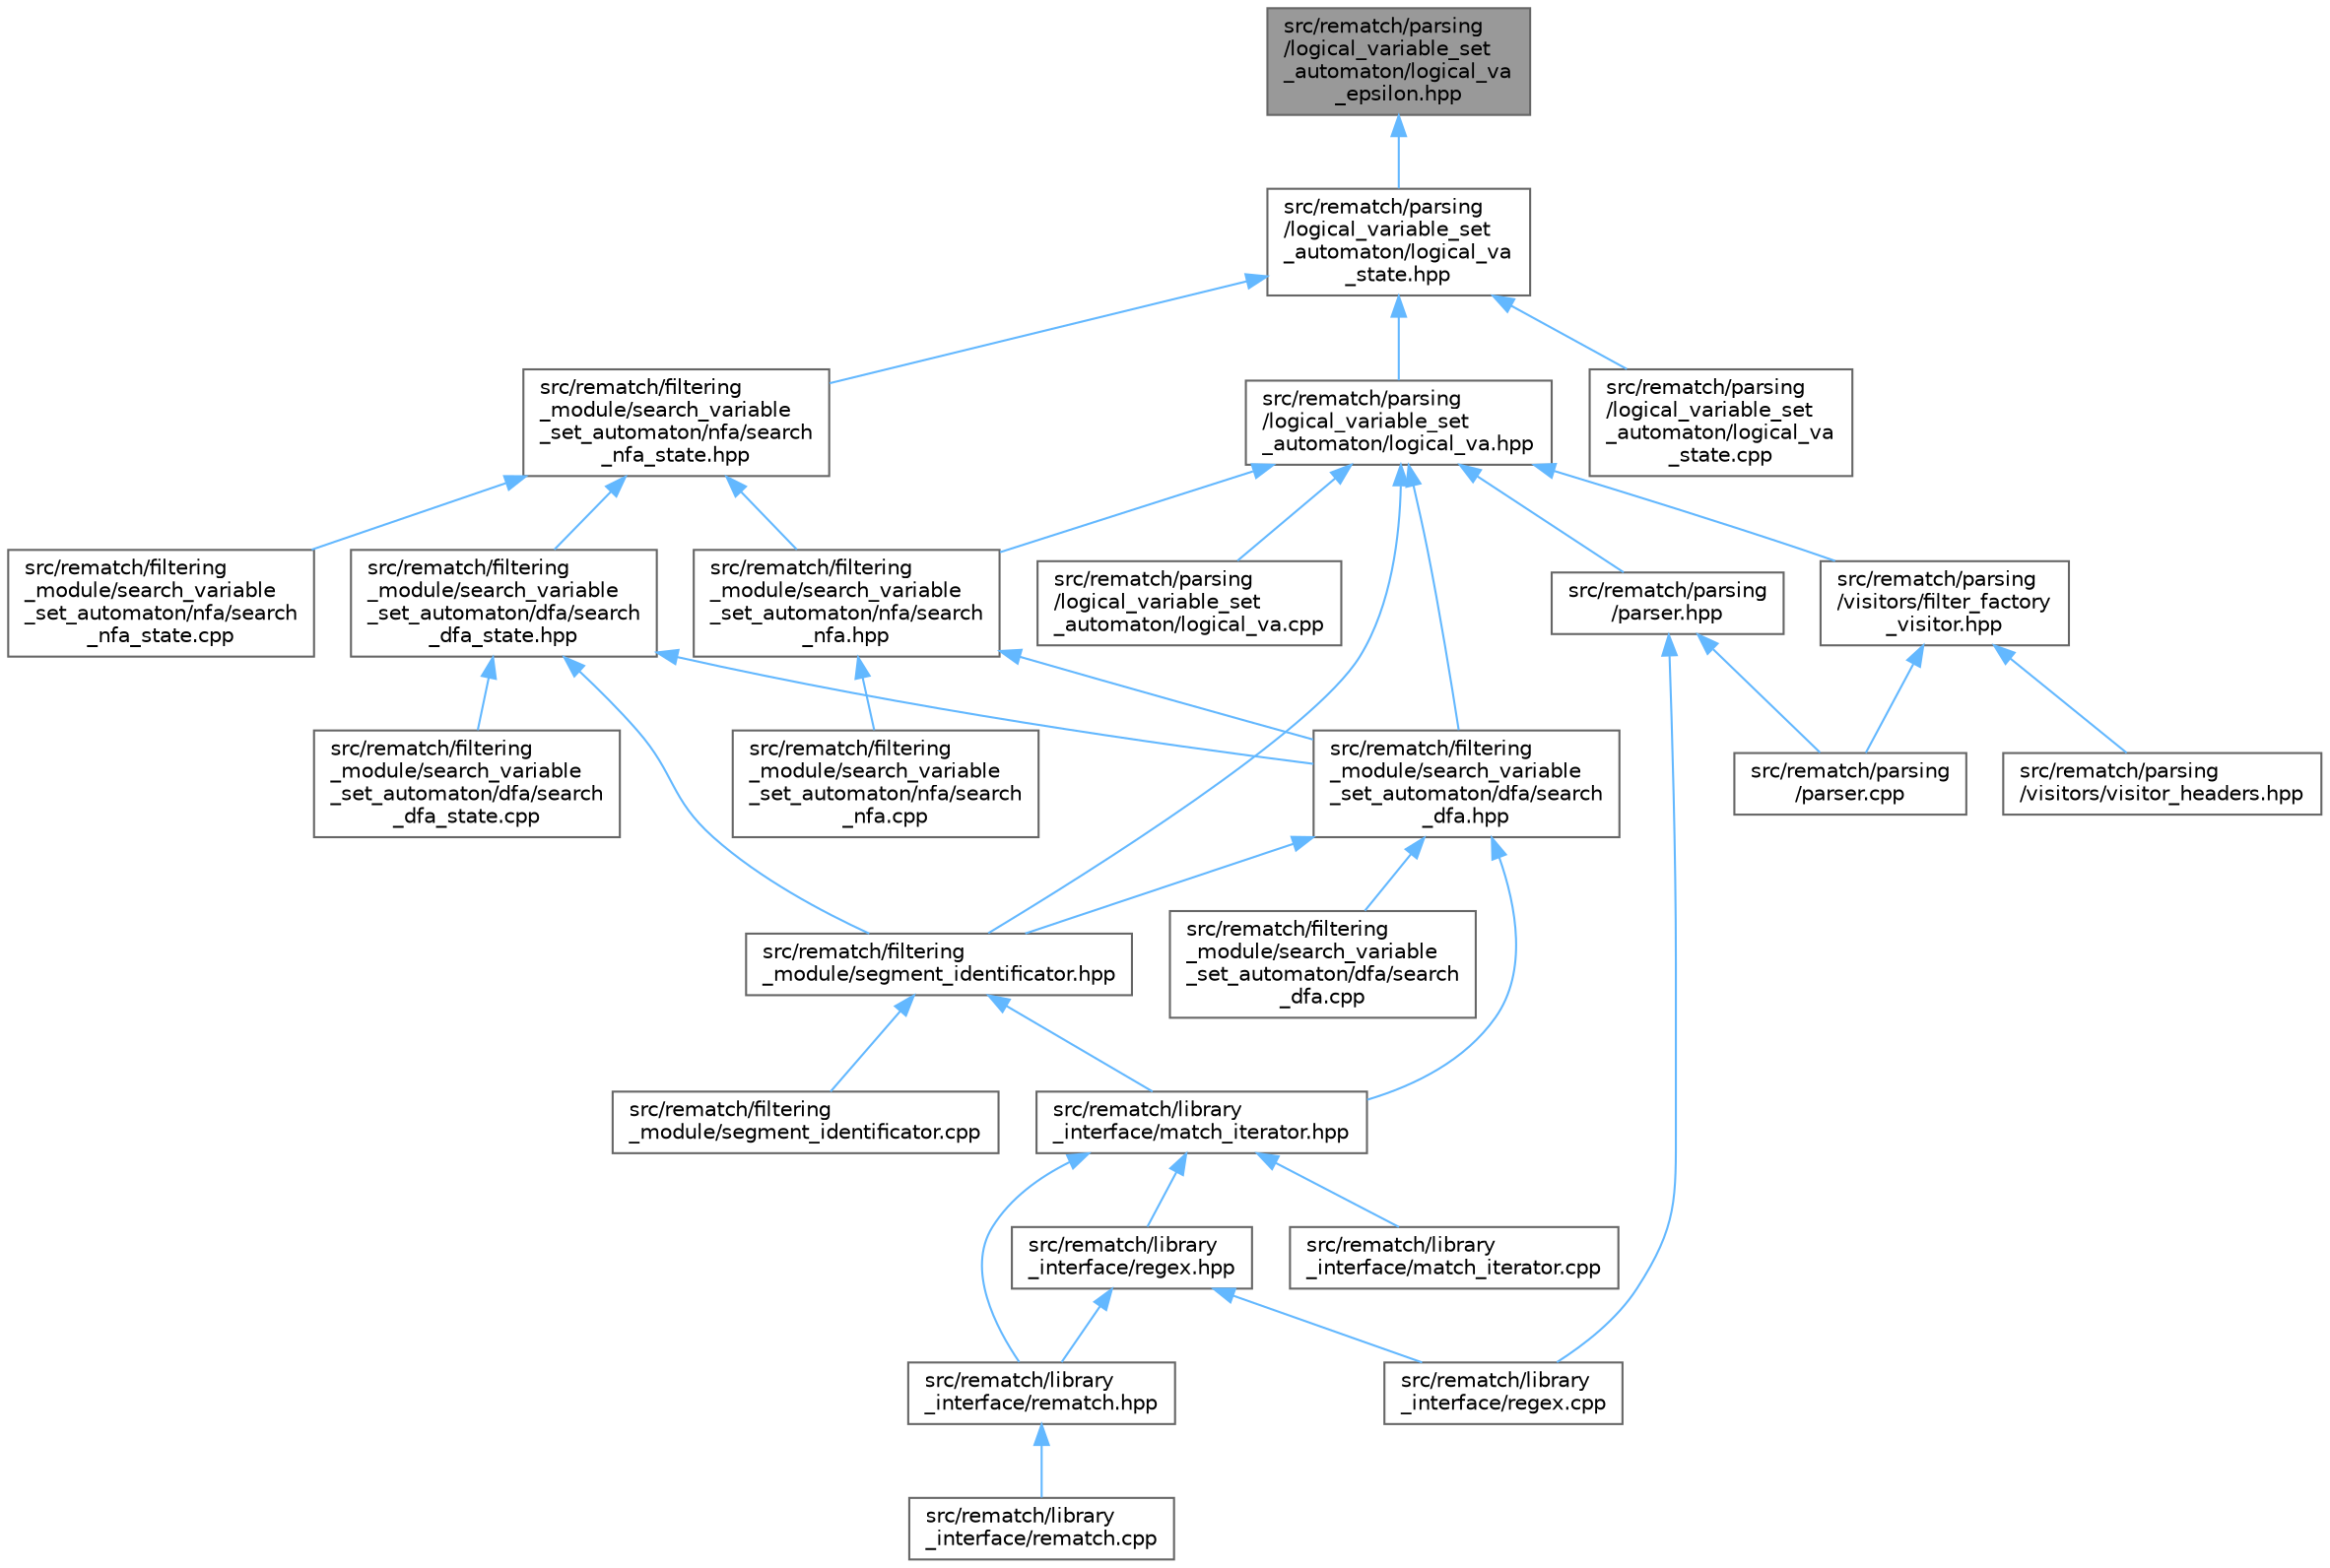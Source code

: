 digraph "src/rematch/parsing/logical_variable_set_automaton/logical_va_epsilon.hpp"
{
 // LATEX_PDF_SIZE
  bgcolor="transparent";
  edge [fontname=Helvetica,fontsize=10,labelfontname=Helvetica,labelfontsize=10];
  node [fontname=Helvetica,fontsize=10,shape=box,height=0.2,width=0.4];
  Node1 [label="src/rematch/parsing\l/logical_variable_set\l_automaton/logical_va\l_epsilon.hpp",height=0.2,width=0.4,color="gray40", fillcolor="grey60", style="filled", fontcolor="black",tooltip=" "];
  Node1 -> Node2 [dir="back",color="steelblue1",style="solid"];
  Node2 [label="src/rematch/parsing\l/logical_variable_set\l_automaton/logical_va\l_state.hpp",height=0.2,width=0.4,color="grey40", fillcolor="white", style="filled",URL="$db/d4b/logical__va__state_8hpp.html",tooltip=" "];
  Node2 -> Node3 [dir="back",color="steelblue1",style="solid"];
  Node3 [label="src/rematch/filtering\l_module/search_variable\l_set_automaton/nfa/search\l_nfa_state.hpp",height=0.2,width=0.4,color="grey40", fillcolor="white", style="filled",URL="$d6/db8/search__nfa__state_8hpp.html",tooltip=" "];
  Node3 -> Node4 [dir="back",color="steelblue1",style="solid"];
  Node4 [label="src/rematch/filtering\l_module/search_variable\l_set_automaton/dfa/search\l_dfa_state.hpp",height=0.2,width=0.4,color="grey40", fillcolor="white", style="filled",URL="$d4/d3a/search__dfa__state_8hpp.html",tooltip=" "];
  Node4 -> Node5 [dir="back",color="steelblue1",style="solid"];
  Node5 [label="src/rematch/filtering\l_module/search_variable\l_set_automaton/dfa/search\l_dfa.hpp",height=0.2,width=0.4,color="grey40", fillcolor="white", style="filled",URL="$de/db4/search__dfa_8hpp.html",tooltip=" "];
  Node5 -> Node6 [dir="back",color="steelblue1",style="solid"];
  Node6 [label="src/rematch/filtering\l_module/search_variable\l_set_automaton/dfa/search\l_dfa.cpp",height=0.2,width=0.4,color="grey40", fillcolor="white", style="filled",URL="$d8/dde/search__dfa_8cpp.html",tooltip=" "];
  Node5 -> Node7 [dir="back",color="steelblue1",style="solid"];
  Node7 [label="src/rematch/filtering\l_module/segment_identificator.hpp",height=0.2,width=0.4,color="grey40", fillcolor="white", style="filled",URL="$df/dd0/segment__identificator_8hpp.html",tooltip=" "];
  Node7 -> Node8 [dir="back",color="steelblue1",style="solid"];
  Node8 [label="src/rematch/filtering\l_module/segment_identificator.cpp",height=0.2,width=0.4,color="grey40", fillcolor="white", style="filled",URL="$d9/d43/segment__identificator_8cpp.html",tooltip=" "];
  Node7 -> Node9 [dir="back",color="steelblue1",style="solid"];
  Node9 [label="src/rematch/library\l_interface/match_iterator.hpp",height=0.2,width=0.4,color="grey40", fillcolor="white", style="filled",URL="$d4/dd5/match__iterator_8hpp.html",tooltip=" "];
  Node9 -> Node10 [dir="back",color="steelblue1",style="solid"];
  Node10 [label="src/rematch/library\l_interface/match_iterator.cpp",height=0.2,width=0.4,color="grey40", fillcolor="white", style="filled",URL="$d4/d17/match__iterator_8cpp.html",tooltip=" "];
  Node9 -> Node11 [dir="back",color="steelblue1",style="solid"];
  Node11 [label="src/rematch/library\l_interface/regex.hpp",height=0.2,width=0.4,color="grey40", fillcolor="white", style="filled",URL="$d6/d6f/regex_8hpp.html",tooltip=" "];
  Node11 -> Node12 [dir="back",color="steelblue1",style="solid"];
  Node12 [label="src/rematch/library\l_interface/regex.cpp",height=0.2,width=0.4,color="grey40", fillcolor="white", style="filled",URL="$d6/d85/regex_8cpp.html",tooltip=" "];
  Node11 -> Node13 [dir="back",color="steelblue1",style="solid"];
  Node13 [label="src/rematch/library\l_interface/rematch.hpp",height=0.2,width=0.4,color="grey40", fillcolor="white", style="filled",URL="$d8/d08/rematch_8hpp.html",tooltip=" "];
  Node13 -> Node14 [dir="back",color="steelblue1",style="solid"];
  Node14 [label="src/rematch/library\l_interface/rematch.cpp",height=0.2,width=0.4,color="grey40", fillcolor="white", style="filled",URL="$da/d8d/rematch_8cpp.html",tooltip=" "];
  Node9 -> Node13 [dir="back",color="steelblue1",style="solid"];
  Node5 -> Node9 [dir="back",color="steelblue1",style="solid"];
  Node4 -> Node15 [dir="back",color="steelblue1",style="solid"];
  Node15 [label="src/rematch/filtering\l_module/search_variable\l_set_automaton/dfa/search\l_dfa_state.cpp",height=0.2,width=0.4,color="grey40", fillcolor="white", style="filled",URL="$dd/d4c/search__dfa__state_8cpp.html",tooltip=" "];
  Node4 -> Node7 [dir="back",color="steelblue1",style="solid"];
  Node3 -> Node16 [dir="back",color="steelblue1",style="solid"];
  Node16 [label="src/rematch/filtering\l_module/search_variable\l_set_automaton/nfa/search\l_nfa.hpp",height=0.2,width=0.4,color="grey40", fillcolor="white", style="filled",URL="$d6/ddb/search__nfa_8hpp.html",tooltip=" "];
  Node16 -> Node5 [dir="back",color="steelblue1",style="solid"];
  Node16 -> Node17 [dir="back",color="steelblue1",style="solid"];
  Node17 [label="src/rematch/filtering\l_module/search_variable\l_set_automaton/nfa/search\l_nfa.cpp",height=0.2,width=0.4,color="grey40", fillcolor="white", style="filled",URL="$d3/de0/search__nfa_8cpp.html",tooltip=" "];
  Node3 -> Node18 [dir="back",color="steelblue1",style="solid"];
  Node18 [label="src/rematch/filtering\l_module/search_variable\l_set_automaton/nfa/search\l_nfa_state.cpp",height=0.2,width=0.4,color="grey40", fillcolor="white", style="filled",URL="$d2/d23/search__nfa__state_8cpp.html",tooltip=" "];
  Node2 -> Node19 [dir="back",color="steelblue1",style="solid"];
  Node19 [label="src/rematch/parsing\l/logical_variable_set\l_automaton/logical_va.hpp",height=0.2,width=0.4,color="grey40", fillcolor="white", style="filled",URL="$d4/d84/logical__va_8hpp.html",tooltip=" "];
  Node19 -> Node5 [dir="back",color="steelblue1",style="solid"];
  Node19 -> Node16 [dir="back",color="steelblue1",style="solid"];
  Node19 -> Node7 [dir="back",color="steelblue1",style="solid"];
  Node19 -> Node20 [dir="back",color="steelblue1",style="solid"];
  Node20 [label="src/rematch/parsing\l/logical_variable_set\l_automaton/logical_va.cpp",height=0.2,width=0.4,color="grey40", fillcolor="white", style="filled",URL="$d4/d62/logical__va_8cpp.html",tooltip=" "];
  Node19 -> Node21 [dir="back",color="steelblue1",style="solid"];
  Node21 [label="src/rematch/parsing\l/parser.hpp",height=0.2,width=0.4,color="grey40", fillcolor="white", style="filled",URL="$d1/d46/parser_8hpp.html",tooltip=" "];
  Node21 -> Node12 [dir="back",color="steelblue1",style="solid"];
  Node21 -> Node22 [dir="back",color="steelblue1",style="solid"];
  Node22 [label="src/rematch/parsing\l/parser.cpp",height=0.2,width=0.4,color="grey40", fillcolor="white", style="filled",URL="$dc/ddd/parser_8cpp.html",tooltip=" "];
  Node19 -> Node23 [dir="back",color="steelblue1",style="solid"];
  Node23 [label="src/rematch/parsing\l/visitors/filter_factory\l_visitor.hpp",height=0.2,width=0.4,color="grey40", fillcolor="white", style="filled",URL="$d2/d4a/filter__factory__visitor_8hpp.html",tooltip=" "];
  Node23 -> Node22 [dir="back",color="steelblue1",style="solid"];
  Node23 -> Node24 [dir="back",color="steelblue1",style="solid"];
  Node24 [label="src/rematch/parsing\l/visitors/visitor_headers.hpp",height=0.2,width=0.4,color="grey40", fillcolor="white", style="filled",URL="$d3/d0a/visitor__headers_8hpp.html",tooltip=" "];
  Node2 -> Node25 [dir="back",color="steelblue1",style="solid"];
  Node25 [label="src/rematch/parsing\l/logical_variable_set\l_automaton/logical_va\l_state.cpp",height=0.2,width=0.4,color="grey40", fillcolor="white", style="filled",URL="$da/dfe/logical__va__state_8cpp.html",tooltip=" "];
}
